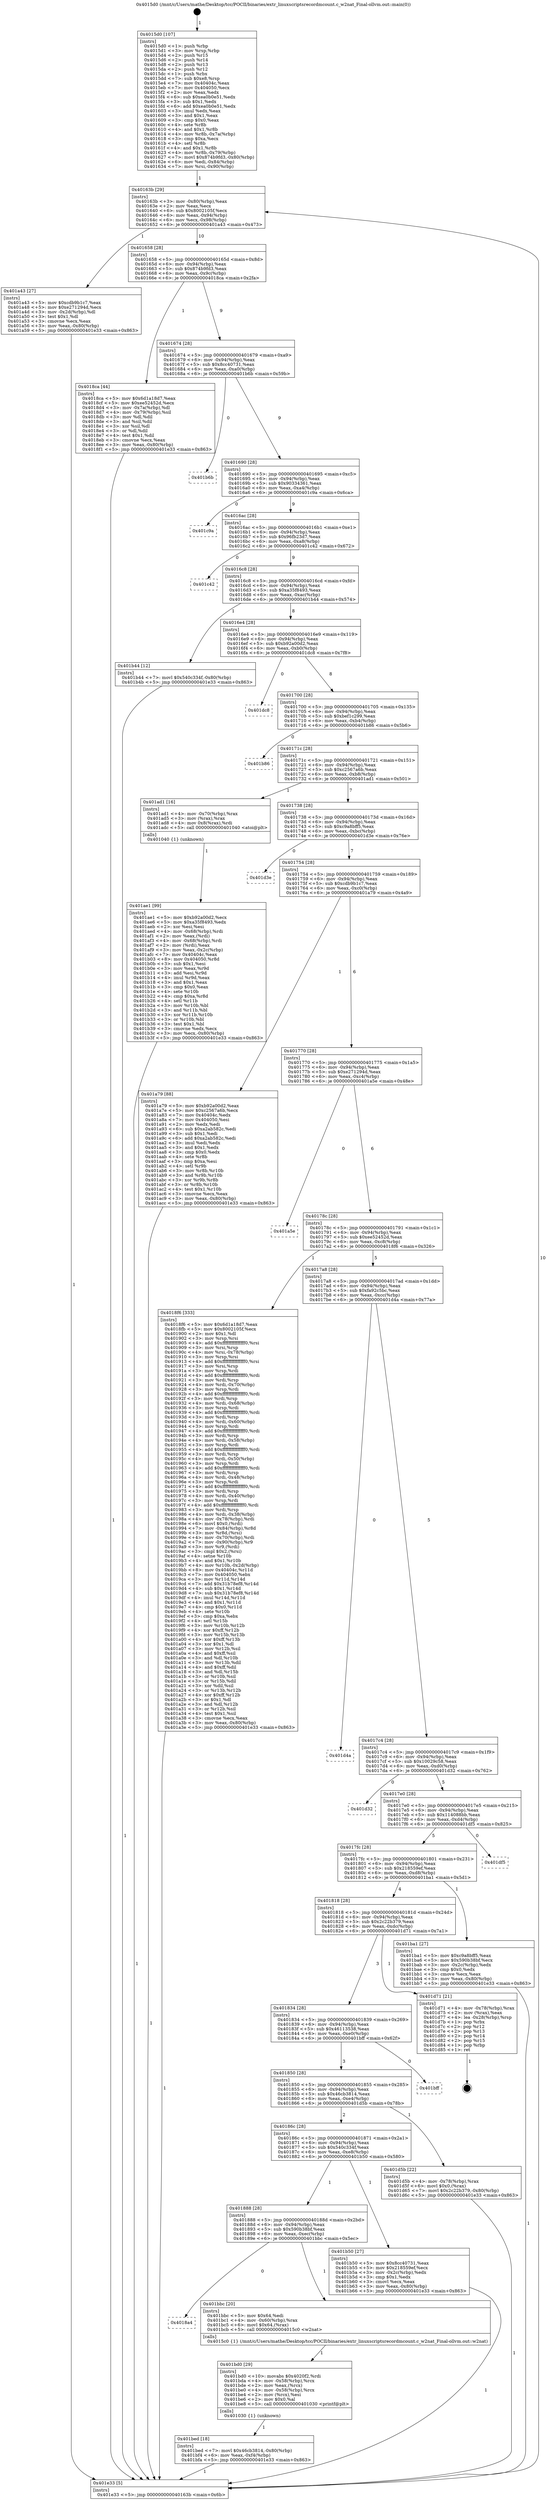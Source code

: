 digraph "0x4015d0" {
  label = "0x4015d0 (/mnt/c/Users/mathe/Desktop/tcc/POCII/binaries/extr_linuxscriptsrecordmcount.c_w2nat_Final-ollvm.out::main(0))"
  labelloc = "t"
  node[shape=record]

  Entry [label="",width=0.3,height=0.3,shape=circle,fillcolor=black,style=filled]
  "0x40163b" [label="{
     0x40163b [29]\l
     | [instrs]\l
     &nbsp;&nbsp;0x40163b \<+3\>: mov -0x80(%rbp),%eax\l
     &nbsp;&nbsp;0x40163e \<+2\>: mov %eax,%ecx\l
     &nbsp;&nbsp;0x401640 \<+6\>: sub $0x8002105f,%ecx\l
     &nbsp;&nbsp;0x401646 \<+6\>: mov %eax,-0x94(%rbp)\l
     &nbsp;&nbsp;0x40164c \<+6\>: mov %ecx,-0x98(%rbp)\l
     &nbsp;&nbsp;0x401652 \<+6\>: je 0000000000401a43 \<main+0x473\>\l
  }"]
  "0x401a43" [label="{
     0x401a43 [27]\l
     | [instrs]\l
     &nbsp;&nbsp;0x401a43 \<+5\>: mov $0xcdb9b1c7,%eax\l
     &nbsp;&nbsp;0x401a48 \<+5\>: mov $0xe271294d,%ecx\l
     &nbsp;&nbsp;0x401a4d \<+3\>: mov -0x2d(%rbp),%dl\l
     &nbsp;&nbsp;0x401a50 \<+3\>: test $0x1,%dl\l
     &nbsp;&nbsp;0x401a53 \<+3\>: cmovne %ecx,%eax\l
     &nbsp;&nbsp;0x401a56 \<+3\>: mov %eax,-0x80(%rbp)\l
     &nbsp;&nbsp;0x401a59 \<+5\>: jmp 0000000000401e33 \<main+0x863\>\l
  }"]
  "0x401658" [label="{
     0x401658 [28]\l
     | [instrs]\l
     &nbsp;&nbsp;0x401658 \<+5\>: jmp 000000000040165d \<main+0x8d\>\l
     &nbsp;&nbsp;0x40165d \<+6\>: mov -0x94(%rbp),%eax\l
     &nbsp;&nbsp;0x401663 \<+5\>: sub $0x874b9fd3,%eax\l
     &nbsp;&nbsp;0x401668 \<+6\>: mov %eax,-0x9c(%rbp)\l
     &nbsp;&nbsp;0x40166e \<+6\>: je 00000000004018ca \<main+0x2fa\>\l
  }"]
  Exit [label="",width=0.3,height=0.3,shape=circle,fillcolor=black,style=filled,peripheries=2]
  "0x4018ca" [label="{
     0x4018ca [44]\l
     | [instrs]\l
     &nbsp;&nbsp;0x4018ca \<+5\>: mov $0x6d1a18d7,%eax\l
     &nbsp;&nbsp;0x4018cf \<+5\>: mov $0xee52452d,%ecx\l
     &nbsp;&nbsp;0x4018d4 \<+3\>: mov -0x7a(%rbp),%dl\l
     &nbsp;&nbsp;0x4018d7 \<+4\>: mov -0x79(%rbp),%sil\l
     &nbsp;&nbsp;0x4018db \<+3\>: mov %dl,%dil\l
     &nbsp;&nbsp;0x4018de \<+3\>: and %sil,%dil\l
     &nbsp;&nbsp;0x4018e1 \<+3\>: xor %sil,%dl\l
     &nbsp;&nbsp;0x4018e4 \<+3\>: or %dl,%dil\l
     &nbsp;&nbsp;0x4018e7 \<+4\>: test $0x1,%dil\l
     &nbsp;&nbsp;0x4018eb \<+3\>: cmovne %ecx,%eax\l
     &nbsp;&nbsp;0x4018ee \<+3\>: mov %eax,-0x80(%rbp)\l
     &nbsp;&nbsp;0x4018f1 \<+5\>: jmp 0000000000401e33 \<main+0x863\>\l
  }"]
  "0x401674" [label="{
     0x401674 [28]\l
     | [instrs]\l
     &nbsp;&nbsp;0x401674 \<+5\>: jmp 0000000000401679 \<main+0xa9\>\l
     &nbsp;&nbsp;0x401679 \<+6\>: mov -0x94(%rbp),%eax\l
     &nbsp;&nbsp;0x40167f \<+5\>: sub $0x8cc40731,%eax\l
     &nbsp;&nbsp;0x401684 \<+6\>: mov %eax,-0xa0(%rbp)\l
     &nbsp;&nbsp;0x40168a \<+6\>: je 0000000000401b6b \<main+0x59b\>\l
  }"]
  "0x401e33" [label="{
     0x401e33 [5]\l
     | [instrs]\l
     &nbsp;&nbsp;0x401e33 \<+5\>: jmp 000000000040163b \<main+0x6b\>\l
  }"]
  "0x4015d0" [label="{
     0x4015d0 [107]\l
     | [instrs]\l
     &nbsp;&nbsp;0x4015d0 \<+1\>: push %rbp\l
     &nbsp;&nbsp;0x4015d1 \<+3\>: mov %rsp,%rbp\l
     &nbsp;&nbsp;0x4015d4 \<+2\>: push %r15\l
     &nbsp;&nbsp;0x4015d6 \<+2\>: push %r14\l
     &nbsp;&nbsp;0x4015d8 \<+2\>: push %r13\l
     &nbsp;&nbsp;0x4015da \<+2\>: push %r12\l
     &nbsp;&nbsp;0x4015dc \<+1\>: push %rbx\l
     &nbsp;&nbsp;0x4015dd \<+7\>: sub $0xe8,%rsp\l
     &nbsp;&nbsp;0x4015e4 \<+7\>: mov 0x40404c,%eax\l
     &nbsp;&nbsp;0x4015eb \<+7\>: mov 0x404050,%ecx\l
     &nbsp;&nbsp;0x4015f2 \<+2\>: mov %eax,%edx\l
     &nbsp;&nbsp;0x4015f4 \<+6\>: sub $0xea0b0e51,%edx\l
     &nbsp;&nbsp;0x4015fa \<+3\>: sub $0x1,%edx\l
     &nbsp;&nbsp;0x4015fd \<+6\>: add $0xea0b0e51,%edx\l
     &nbsp;&nbsp;0x401603 \<+3\>: imul %edx,%eax\l
     &nbsp;&nbsp;0x401606 \<+3\>: and $0x1,%eax\l
     &nbsp;&nbsp;0x401609 \<+3\>: cmp $0x0,%eax\l
     &nbsp;&nbsp;0x40160c \<+4\>: sete %r8b\l
     &nbsp;&nbsp;0x401610 \<+4\>: and $0x1,%r8b\l
     &nbsp;&nbsp;0x401614 \<+4\>: mov %r8b,-0x7a(%rbp)\l
     &nbsp;&nbsp;0x401618 \<+3\>: cmp $0xa,%ecx\l
     &nbsp;&nbsp;0x40161b \<+4\>: setl %r8b\l
     &nbsp;&nbsp;0x40161f \<+4\>: and $0x1,%r8b\l
     &nbsp;&nbsp;0x401623 \<+4\>: mov %r8b,-0x79(%rbp)\l
     &nbsp;&nbsp;0x401627 \<+7\>: movl $0x874b9fd3,-0x80(%rbp)\l
     &nbsp;&nbsp;0x40162e \<+6\>: mov %edi,-0x84(%rbp)\l
     &nbsp;&nbsp;0x401634 \<+7\>: mov %rsi,-0x90(%rbp)\l
  }"]
  "0x401bed" [label="{
     0x401bed [18]\l
     | [instrs]\l
     &nbsp;&nbsp;0x401bed \<+7\>: movl $0x46cb3814,-0x80(%rbp)\l
     &nbsp;&nbsp;0x401bf4 \<+6\>: mov %eax,-0xf4(%rbp)\l
     &nbsp;&nbsp;0x401bfa \<+5\>: jmp 0000000000401e33 \<main+0x863\>\l
  }"]
  "0x401b6b" [label="{
     0x401b6b\l
  }", style=dashed]
  "0x401690" [label="{
     0x401690 [28]\l
     | [instrs]\l
     &nbsp;&nbsp;0x401690 \<+5\>: jmp 0000000000401695 \<main+0xc5\>\l
     &nbsp;&nbsp;0x401695 \<+6\>: mov -0x94(%rbp),%eax\l
     &nbsp;&nbsp;0x40169b \<+5\>: sub $0x90334361,%eax\l
     &nbsp;&nbsp;0x4016a0 \<+6\>: mov %eax,-0xa4(%rbp)\l
     &nbsp;&nbsp;0x4016a6 \<+6\>: je 0000000000401c9a \<main+0x6ca\>\l
  }"]
  "0x401bd0" [label="{
     0x401bd0 [29]\l
     | [instrs]\l
     &nbsp;&nbsp;0x401bd0 \<+10\>: movabs $0x4020f2,%rdi\l
     &nbsp;&nbsp;0x401bda \<+4\>: mov -0x58(%rbp),%rcx\l
     &nbsp;&nbsp;0x401bde \<+2\>: mov %eax,(%rcx)\l
     &nbsp;&nbsp;0x401be0 \<+4\>: mov -0x58(%rbp),%rcx\l
     &nbsp;&nbsp;0x401be4 \<+2\>: mov (%rcx),%esi\l
     &nbsp;&nbsp;0x401be6 \<+2\>: mov $0x0,%al\l
     &nbsp;&nbsp;0x401be8 \<+5\>: call 0000000000401030 \<printf@plt\>\l
     | [calls]\l
     &nbsp;&nbsp;0x401030 \{1\} (unknown)\l
  }"]
  "0x401c9a" [label="{
     0x401c9a\l
  }", style=dashed]
  "0x4016ac" [label="{
     0x4016ac [28]\l
     | [instrs]\l
     &nbsp;&nbsp;0x4016ac \<+5\>: jmp 00000000004016b1 \<main+0xe1\>\l
     &nbsp;&nbsp;0x4016b1 \<+6\>: mov -0x94(%rbp),%eax\l
     &nbsp;&nbsp;0x4016b7 \<+5\>: sub $0x96fb23d7,%eax\l
     &nbsp;&nbsp;0x4016bc \<+6\>: mov %eax,-0xa8(%rbp)\l
     &nbsp;&nbsp;0x4016c2 \<+6\>: je 0000000000401c42 \<main+0x672\>\l
  }"]
  "0x4018a4" [label="{
     0x4018a4\l
  }", style=dashed]
  "0x401c42" [label="{
     0x401c42\l
  }", style=dashed]
  "0x4016c8" [label="{
     0x4016c8 [28]\l
     | [instrs]\l
     &nbsp;&nbsp;0x4016c8 \<+5\>: jmp 00000000004016cd \<main+0xfd\>\l
     &nbsp;&nbsp;0x4016cd \<+6\>: mov -0x94(%rbp),%eax\l
     &nbsp;&nbsp;0x4016d3 \<+5\>: sub $0xa35f8493,%eax\l
     &nbsp;&nbsp;0x4016d8 \<+6\>: mov %eax,-0xac(%rbp)\l
     &nbsp;&nbsp;0x4016de \<+6\>: je 0000000000401b44 \<main+0x574\>\l
  }"]
  "0x401bbc" [label="{
     0x401bbc [20]\l
     | [instrs]\l
     &nbsp;&nbsp;0x401bbc \<+5\>: mov $0x64,%edi\l
     &nbsp;&nbsp;0x401bc1 \<+4\>: mov -0x60(%rbp),%rax\l
     &nbsp;&nbsp;0x401bc5 \<+6\>: movl $0x64,(%rax)\l
     &nbsp;&nbsp;0x401bcb \<+5\>: call 00000000004015c0 \<w2nat\>\l
     | [calls]\l
     &nbsp;&nbsp;0x4015c0 \{1\} (/mnt/c/Users/mathe/Desktop/tcc/POCII/binaries/extr_linuxscriptsrecordmcount.c_w2nat_Final-ollvm.out::w2nat)\l
  }"]
  "0x401b44" [label="{
     0x401b44 [12]\l
     | [instrs]\l
     &nbsp;&nbsp;0x401b44 \<+7\>: movl $0x540c334f,-0x80(%rbp)\l
     &nbsp;&nbsp;0x401b4b \<+5\>: jmp 0000000000401e33 \<main+0x863\>\l
  }"]
  "0x4016e4" [label="{
     0x4016e4 [28]\l
     | [instrs]\l
     &nbsp;&nbsp;0x4016e4 \<+5\>: jmp 00000000004016e9 \<main+0x119\>\l
     &nbsp;&nbsp;0x4016e9 \<+6\>: mov -0x94(%rbp),%eax\l
     &nbsp;&nbsp;0x4016ef \<+5\>: sub $0xb92a00d2,%eax\l
     &nbsp;&nbsp;0x4016f4 \<+6\>: mov %eax,-0xb0(%rbp)\l
     &nbsp;&nbsp;0x4016fa \<+6\>: je 0000000000401dc8 \<main+0x7f8\>\l
  }"]
  "0x401888" [label="{
     0x401888 [28]\l
     | [instrs]\l
     &nbsp;&nbsp;0x401888 \<+5\>: jmp 000000000040188d \<main+0x2bd\>\l
     &nbsp;&nbsp;0x40188d \<+6\>: mov -0x94(%rbp),%eax\l
     &nbsp;&nbsp;0x401893 \<+5\>: sub $0x590b38bf,%eax\l
     &nbsp;&nbsp;0x401898 \<+6\>: mov %eax,-0xec(%rbp)\l
     &nbsp;&nbsp;0x40189e \<+6\>: je 0000000000401bbc \<main+0x5ec\>\l
  }"]
  "0x401dc8" [label="{
     0x401dc8\l
  }", style=dashed]
  "0x401700" [label="{
     0x401700 [28]\l
     | [instrs]\l
     &nbsp;&nbsp;0x401700 \<+5\>: jmp 0000000000401705 \<main+0x135\>\l
     &nbsp;&nbsp;0x401705 \<+6\>: mov -0x94(%rbp),%eax\l
     &nbsp;&nbsp;0x40170b \<+5\>: sub $0xbef1c299,%eax\l
     &nbsp;&nbsp;0x401710 \<+6\>: mov %eax,-0xb4(%rbp)\l
     &nbsp;&nbsp;0x401716 \<+6\>: je 0000000000401b86 \<main+0x5b6\>\l
  }"]
  "0x401b50" [label="{
     0x401b50 [27]\l
     | [instrs]\l
     &nbsp;&nbsp;0x401b50 \<+5\>: mov $0x8cc40731,%eax\l
     &nbsp;&nbsp;0x401b55 \<+5\>: mov $0x218559ef,%ecx\l
     &nbsp;&nbsp;0x401b5a \<+3\>: mov -0x2c(%rbp),%edx\l
     &nbsp;&nbsp;0x401b5d \<+3\>: cmp $0x1,%edx\l
     &nbsp;&nbsp;0x401b60 \<+3\>: cmovl %ecx,%eax\l
     &nbsp;&nbsp;0x401b63 \<+3\>: mov %eax,-0x80(%rbp)\l
     &nbsp;&nbsp;0x401b66 \<+5\>: jmp 0000000000401e33 \<main+0x863\>\l
  }"]
  "0x401b86" [label="{
     0x401b86\l
  }", style=dashed]
  "0x40171c" [label="{
     0x40171c [28]\l
     | [instrs]\l
     &nbsp;&nbsp;0x40171c \<+5\>: jmp 0000000000401721 \<main+0x151\>\l
     &nbsp;&nbsp;0x401721 \<+6\>: mov -0x94(%rbp),%eax\l
     &nbsp;&nbsp;0x401727 \<+5\>: sub $0xc2567a6b,%eax\l
     &nbsp;&nbsp;0x40172c \<+6\>: mov %eax,-0xb8(%rbp)\l
     &nbsp;&nbsp;0x401732 \<+6\>: je 0000000000401ad1 \<main+0x501\>\l
  }"]
  "0x40186c" [label="{
     0x40186c [28]\l
     | [instrs]\l
     &nbsp;&nbsp;0x40186c \<+5\>: jmp 0000000000401871 \<main+0x2a1\>\l
     &nbsp;&nbsp;0x401871 \<+6\>: mov -0x94(%rbp),%eax\l
     &nbsp;&nbsp;0x401877 \<+5\>: sub $0x540c334f,%eax\l
     &nbsp;&nbsp;0x40187c \<+6\>: mov %eax,-0xe8(%rbp)\l
     &nbsp;&nbsp;0x401882 \<+6\>: je 0000000000401b50 \<main+0x580\>\l
  }"]
  "0x401ad1" [label="{
     0x401ad1 [16]\l
     | [instrs]\l
     &nbsp;&nbsp;0x401ad1 \<+4\>: mov -0x70(%rbp),%rax\l
     &nbsp;&nbsp;0x401ad5 \<+3\>: mov (%rax),%rax\l
     &nbsp;&nbsp;0x401ad8 \<+4\>: mov 0x8(%rax),%rdi\l
     &nbsp;&nbsp;0x401adc \<+5\>: call 0000000000401040 \<atoi@plt\>\l
     | [calls]\l
     &nbsp;&nbsp;0x401040 \{1\} (unknown)\l
  }"]
  "0x401738" [label="{
     0x401738 [28]\l
     | [instrs]\l
     &nbsp;&nbsp;0x401738 \<+5\>: jmp 000000000040173d \<main+0x16d\>\l
     &nbsp;&nbsp;0x40173d \<+6\>: mov -0x94(%rbp),%eax\l
     &nbsp;&nbsp;0x401743 \<+5\>: sub $0xc9a8bff5,%eax\l
     &nbsp;&nbsp;0x401748 \<+6\>: mov %eax,-0xbc(%rbp)\l
     &nbsp;&nbsp;0x40174e \<+6\>: je 0000000000401d3e \<main+0x76e\>\l
  }"]
  "0x401d5b" [label="{
     0x401d5b [22]\l
     | [instrs]\l
     &nbsp;&nbsp;0x401d5b \<+4\>: mov -0x78(%rbp),%rax\l
     &nbsp;&nbsp;0x401d5f \<+6\>: movl $0x0,(%rax)\l
     &nbsp;&nbsp;0x401d65 \<+7\>: movl $0x2c22b379,-0x80(%rbp)\l
     &nbsp;&nbsp;0x401d6c \<+5\>: jmp 0000000000401e33 \<main+0x863\>\l
  }"]
  "0x401d3e" [label="{
     0x401d3e\l
  }", style=dashed]
  "0x401754" [label="{
     0x401754 [28]\l
     | [instrs]\l
     &nbsp;&nbsp;0x401754 \<+5\>: jmp 0000000000401759 \<main+0x189\>\l
     &nbsp;&nbsp;0x401759 \<+6\>: mov -0x94(%rbp),%eax\l
     &nbsp;&nbsp;0x40175f \<+5\>: sub $0xcdb9b1c7,%eax\l
     &nbsp;&nbsp;0x401764 \<+6\>: mov %eax,-0xc0(%rbp)\l
     &nbsp;&nbsp;0x40176a \<+6\>: je 0000000000401a79 \<main+0x4a9\>\l
  }"]
  "0x401850" [label="{
     0x401850 [28]\l
     | [instrs]\l
     &nbsp;&nbsp;0x401850 \<+5\>: jmp 0000000000401855 \<main+0x285\>\l
     &nbsp;&nbsp;0x401855 \<+6\>: mov -0x94(%rbp),%eax\l
     &nbsp;&nbsp;0x40185b \<+5\>: sub $0x46cb3814,%eax\l
     &nbsp;&nbsp;0x401860 \<+6\>: mov %eax,-0xe4(%rbp)\l
     &nbsp;&nbsp;0x401866 \<+6\>: je 0000000000401d5b \<main+0x78b\>\l
  }"]
  "0x401a79" [label="{
     0x401a79 [88]\l
     | [instrs]\l
     &nbsp;&nbsp;0x401a79 \<+5\>: mov $0xb92a00d2,%eax\l
     &nbsp;&nbsp;0x401a7e \<+5\>: mov $0xc2567a6b,%ecx\l
     &nbsp;&nbsp;0x401a83 \<+7\>: mov 0x40404c,%edx\l
     &nbsp;&nbsp;0x401a8a \<+7\>: mov 0x404050,%esi\l
     &nbsp;&nbsp;0x401a91 \<+2\>: mov %edx,%edi\l
     &nbsp;&nbsp;0x401a93 \<+6\>: sub $0xa2ab582c,%edi\l
     &nbsp;&nbsp;0x401a99 \<+3\>: sub $0x1,%edi\l
     &nbsp;&nbsp;0x401a9c \<+6\>: add $0xa2ab582c,%edi\l
     &nbsp;&nbsp;0x401aa2 \<+3\>: imul %edi,%edx\l
     &nbsp;&nbsp;0x401aa5 \<+3\>: and $0x1,%edx\l
     &nbsp;&nbsp;0x401aa8 \<+3\>: cmp $0x0,%edx\l
     &nbsp;&nbsp;0x401aab \<+4\>: sete %r8b\l
     &nbsp;&nbsp;0x401aaf \<+3\>: cmp $0xa,%esi\l
     &nbsp;&nbsp;0x401ab2 \<+4\>: setl %r9b\l
     &nbsp;&nbsp;0x401ab6 \<+3\>: mov %r8b,%r10b\l
     &nbsp;&nbsp;0x401ab9 \<+3\>: and %r9b,%r10b\l
     &nbsp;&nbsp;0x401abc \<+3\>: xor %r9b,%r8b\l
     &nbsp;&nbsp;0x401abf \<+3\>: or %r8b,%r10b\l
     &nbsp;&nbsp;0x401ac2 \<+4\>: test $0x1,%r10b\l
     &nbsp;&nbsp;0x401ac6 \<+3\>: cmovne %ecx,%eax\l
     &nbsp;&nbsp;0x401ac9 \<+3\>: mov %eax,-0x80(%rbp)\l
     &nbsp;&nbsp;0x401acc \<+5\>: jmp 0000000000401e33 \<main+0x863\>\l
  }"]
  "0x401770" [label="{
     0x401770 [28]\l
     | [instrs]\l
     &nbsp;&nbsp;0x401770 \<+5\>: jmp 0000000000401775 \<main+0x1a5\>\l
     &nbsp;&nbsp;0x401775 \<+6\>: mov -0x94(%rbp),%eax\l
     &nbsp;&nbsp;0x40177b \<+5\>: sub $0xe271294d,%eax\l
     &nbsp;&nbsp;0x401780 \<+6\>: mov %eax,-0xc4(%rbp)\l
     &nbsp;&nbsp;0x401786 \<+6\>: je 0000000000401a5e \<main+0x48e\>\l
  }"]
  "0x401bff" [label="{
     0x401bff\l
  }", style=dashed]
  "0x401a5e" [label="{
     0x401a5e\l
  }", style=dashed]
  "0x40178c" [label="{
     0x40178c [28]\l
     | [instrs]\l
     &nbsp;&nbsp;0x40178c \<+5\>: jmp 0000000000401791 \<main+0x1c1\>\l
     &nbsp;&nbsp;0x401791 \<+6\>: mov -0x94(%rbp),%eax\l
     &nbsp;&nbsp;0x401797 \<+5\>: sub $0xee52452d,%eax\l
     &nbsp;&nbsp;0x40179c \<+6\>: mov %eax,-0xc8(%rbp)\l
     &nbsp;&nbsp;0x4017a2 \<+6\>: je 00000000004018f6 \<main+0x326\>\l
  }"]
  "0x401834" [label="{
     0x401834 [28]\l
     | [instrs]\l
     &nbsp;&nbsp;0x401834 \<+5\>: jmp 0000000000401839 \<main+0x269\>\l
     &nbsp;&nbsp;0x401839 \<+6\>: mov -0x94(%rbp),%eax\l
     &nbsp;&nbsp;0x40183f \<+5\>: sub $0x46113538,%eax\l
     &nbsp;&nbsp;0x401844 \<+6\>: mov %eax,-0xe0(%rbp)\l
     &nbsp;&nbsp;0x40184a \<+6\>: je 0000000000401bff \<main+0x62f\>\l
  }"]
  "0x4018f6" [label="{
     0x4018f6 [333]\l
     | [instrs]\l
     &nbsp;&nbsp;0x4018f6 \<+5\>: mov $0x6d1a18d7,%eax\l
     &nbsp;&nbsp;0x4018fb \<+5\>: mov $0x8002105f,%ecx\l
     &nbsp;&nbsp;0x401900 \<+2\>: mov $0x1,%dl\l
     &nbsp;&nbsp;0x401902 \<+3\>: mov %rsp,%rsi\l
     &nbsp;&nbsp;0x401905 \<+4\>: add $0xfffffffffffffff0,%rsi\l
     &nbsp;&nbsp;0x401909 \<+3\>: mov %rsi,%rsp\l
     &nbsp;&nbsp;0x40190c \<+4\>: mov %rsi,-0x78(%rbp)\l
     &nbsp;&nbsp;0x401910 \<+3\>: mov %rsp,%rsi\l
     &nbsp;&nbsp;0x401913 \<+4\>: add $0xfffffffffffffff0,%rsi\l
     &nbsp;&nbsp;0x401917 \<+3\>: mov %rsi,%rsp\l
     &nbsp;&nbsp;0x40191a \<+3\>: mov %rsp,%rdi\l
     &nbsp;&nbsp;0x40191d \<+4\>: add $0xfffffffffffffff0,%rdi\l
     &nbsp;&nbsp;0x401921 \<+3\>: mov %rdi,%rsp\l
     &nbsp;&nbsp;0x401924 \<+4\>: mov %rdi,-0x70(%rbp)\l
     &nbsp;&nbsp;0x401928 \<+3\>: mov %rsp,%rdi\l
     &nbsp;&nbsp;0x40192b \<+4\>: add $0xfffffffffffffff0,%rdi\l
     &nbsp;&nbsp;0x40192f \<+3\>: mov %rdi,%rsp\l
     &nbsp;&nbsp;0x401932 \<+4\>: mov %rdi,-0x68(%rbp)\l
     &nbsp;&nbsp;0x401936 \<+3\>: mov %rsp,%rdi\l
     &nbsp;&nbsp;0x401939 \<+4\>: add $0xfffffffffffffff0,%rdi\l
     &nbsp;&nbsp;0x40193d \<+3\>: mov %rdi,%rsp\l
     &nbsp;&nbsp;0x401940 \<+4\>: mov %rdi,-0x60(%rbp)\l
     &nbsp;&nbsp;0x401944 \<+3\>: mov %rsp,%rdi\l
     &nbsp;&nbsp;0x401947 \<+4\>: add $0xfffffffffffffff0,%rdi\l
     &nbsp;&nbsp;0x40194b \<+3\>: mov %rdi,%rsp\l
     &nbsp;&nbsp;0x40194e \<+4\>: mov %rdi,-0x58(%rbp)\l
     &nbsp;&nbsp;0x401952 \<+3\>: mov %rsp,%rdi\l
     &nbsp;&nbsp;0x401955 \<+4\>: add $0xfffffffffffffff0,%rdi\l
     &nbsp;&nbsp;0x401959 \<+3\>: mov %rdi,%rsp\l
     &nbsp;&nbsp;0x40195c \<+4\>: mov %rdi,-0x50(%rbp)\l
     &nbsp;&nbsp;0x401960 \<+3\>: mov %rsp,%rdi\l
     &nbsp;&nbsp;0x401963 \<+4\>: add $0xfffffffffffffff0,%rdi\l
     &nbsp;&nbsp;0x401967 \<+3\>: mov %rdi,%rsp\l
     &nbsp;&nbsp;0x40196a \<+4\>: mov %rdi,-0x48(%rbp)\l
     &nbsp;&nbsp;0x40196e \<+3\>: mov %rsp,%rdi\l
     &nbsp;&nbsp;0x401971 \<+4\>: add $0xfffffffffffffff0,%rdi\l
     &nbsp;&nbsp;0x401975 \<+3\>: mov %rdi,%rsp\l
     &nbsp;&nbsp;0x401978 \<+4\>: mov %rdi,-0x40(%rbp)\l
     &nbsp;&nbsp;0x40197c \<+3\>: mov %rsp,%rdi\l
     &nbsp;&nbsp;0x40197f \<+4\>: add $0xfffffffffffffff0,%rdi\l
     &nbsp;&nbsp;0x401983 \<+3\>: mov %rdi,%rsp\l
     &nbsp;&nbsp;0x401986 \<+4\>: mov %rdi,-0x38(%rbp)\l
     &nbsp;&nbsp;0x40198a \<+4\>: mov -0x78(%rbp),%rdi\l
     &nbsp;&nbsp;0x40198e \<+6\>: movl $0x0,(%rdi)\l
     &nbsp;&nbsp;0x401994 \<+7\>: mov -0x84(%rbp),%r8d\l
     &nbsp;&nbsp;0x40199b \<+3\>: mov %r8d,(%rsi)\l
     &nbsp;&nbsp;0x40199e \<+4\>: mov -0x70(%rbp),%rdi\l
     &nbsp;&nbsp;0x4019a2 \<+7\>: mov -0x90(%rbp),%r9\l
     &nbsp;&nbsp;0x4019a9 \<+3\>: mov %r9,(%rdi)\l
     &nbsp;&nbsp;0x4019ac \<+3\>: cmpl $0x2,(%rsi)\l
     &nbsp;&nbsp;0x4019af \<+4\>: setne %r10b\l
     &nbsp;&nbsp;0x4019b3 \<+4\>: and $0x1,%r10b\l
     &nbsp;&nbsp;0x4019b7 \<+4\>: mov %r10b,-0x2d(%rbp)\l
     &nbsp;&nbsp;0x4019bb \<+8\>: mov 0x40404c,%r11d\l
     &nbsp;&nbsp;0x4019c3 \<+7\>: mov 0x404050,%ebx\l
     &nbsp;&nbsp;0x4019ca \<+3\>: mov %r11d,%r14d\l
     &nbsp;&nbsp;0x4019cd \<+7\>: add $0x31b78ef8,%r14d\l
     &nbsp;&nbsp;0x4019d4 \<+4\>: sub $0x1,%r14d\l
     &nbsp;&nbsp;0x4019d8 \<+7\>: sub $0x31b78ef8,%r14d\l
     &nbsp;&nbsp;0x4019df \<+4\>: imul %r14d,%r11d\l
     &nbsp;&nbsp;0x4019e3 \<+4\>: and $0x1,%r11d\l
     &nbsp;&nbsp;0x4019e7 \<+4\>: cmp $0x0,%r11d\l
     &nbsp;&nbsp;0x4019eb \<+4\>: sete %r10b\l
     &nbsp;&nbsp;0x4019ef \<+3\>: cmp $0xa,%ebx\l
     &nbsp;&nbsp;0x4019f2 \<+4\>: setl %r15b\l
     &nbsp;&nbsp;0x4019f6 \<+3\>: mov %r10b,%r12b\l
     &nbsp;&nbsp;0x4019f9 \<+4\>: xor $0xff,%r12b\l
     &nbsp;&nbsp;0x4019fd \<+3\>: mov %r15b,%r13b\l
     &nbsp;&nbsp;0x401a00 \<+4\>: xor $0xff,%r13b\l
     &nbsp;&nbsp;0x401a04 \<+3\>: xor $0x1,%dl\l
     &nbsp;&nbsp;0x401a07 \<+3\>: mov %r12b,%sil\l
     &nbsp;&nbsp;0x401a0a \<+4\>: and $0xff,%sil\l
     &nbsp;&nbsp;0x401a0e \<+3\>: and %dl,%r10b\l
     &nbsp;&nbsp;0x401a11 \<+3\>: mov %r13b,%dil\l
     &nbsp;&nbsp;0x401a14 \<+4\>: and $0xff,%dil\l
     &nbsp;&nbsp;0x401a18 \<+3\>: and %dl,%r15b\l
     &nbsp;&nbsp;0x401a1b \<+3\>: or %r10b,%sil\l
     &nbsp;&nbsp;0x401a1e \<+3\>: or %r15b,%dil\l
     &nbsp;&nbsp;0x401a21 \<+3\>: xor %dil,%sil\l
     &nbsp;&nbsp;0x401a24 \<+3\>: or %r13b,%r12b\l
     &nbsp;&nbsp;0x401a27 \<+4\>: xor $0xff,%r12b\l
     &nbsp;&nbsp;0x401a2b \<+3\>: or $0x1,%dl\l
     &nbsp;&nbsp;0x401a2e \<+3\>: and %dl,%r12b\l
     &nbsp;&nbsp;0x401a31 \<+3\>: or %r12b,%sil\l
     &nbsp;&nbsp;0x401a34 \<+4\>: test $0x1,%sil\l
     &nbsp;&nbsp;0x401a38 \<+3\>: cmovne %ecx,%eax\l
     &nbsp;&nbsp;0x401a3b \<+3\>: mov %eax,-0x80(%rbp)\l
     &nbsp;&nbsp;0x401a3e \<+5\>: jmp 0000000000401e33 \<main+0x863\>\l
  }"]
  "0x4017a8" [label="{
     0x4017a8 [28]\l
     | [instrs]\l
     &nbsp;&nbsp;0x4017a8 \<+5\>: jmp 00000000004017ad \<main+0x1dd\>\l
     &nbsp;&nbsp;0x4017ad \<+6\>: mov -0x94(%rbp),%eax\l
     &nbsp;&nbsp;0x4017b3 \<+5\>: sub $0xfa92c5bc,%eax\l
     &nbsp;&nbsp;0x4017b8 \<+6\>: mov %eax,-0xcc(%rbp)\l
     &nbsp;&nbsp;0x4017be \<+6\>: je 0000000000401d4a \<main+0x77a\>\l
  }"]
  "0x401d71" [label="{
     0x401d71 [21]\l
     | [instrs]\l
     &nbsp;&nbsp;0x401d71 \<+4\>: mov -0x78(%rbp),%rax\l
     &nbsp;&nbsp;0x401d75 \<+2\>: mov (%rax),%eax\l
     &nbsp;&nbsp;0x401d77 \<+4\>: lea -0x28(%rbp),%rsp\l
     &nbsp;&nbsp;0x401d7b \<+1\>: pop %rbx\l
     &nbsp;&nbsp;0x401d7c \<+2\>: pop %r12\l
     &nbsp;&nbsp;0x401d7e \<+2\>: pop %r13\l
     &nbsp;&nbsp;0x401d80 \<+2\>: pop %r14\l
     &nbsp;&nbsp;0x401d82 \<+2\>: pop %r15\l
     &nbsp;&nbsp;0x401d84 \<+1\>: pop %rbp\l
     &nbsp;&nbsp;0x401d85 \<+1\>: ret\l
  }"]
  "0x401ae1" [label="{
     0x401ae1 [99]\l
     | [instrs]\l
     &nbsp;&nbsp;0x401ae1 \<+5\>: mov $0xb92a00d2,%ecx\l
     &nbsp;&nbsp;0x401ae6 \<+5\>: mov $0xa35f8493,%edx\l
     &nbsp;&nbsp;0x401aeb \<+2\>: xor %esi,%esi\l
     &nbsp;&nbsp;0x401aed \<+4\>: mov -0x68(%rbp),%rdi\l
     &nbsp;&nbsp;0x401af1 \<+2\>: mov %eax,(%rdi)\l
     &nbsp;&nbsp;0x401af3 \<+4\>: mov -0x68(%rbp),%rdi\l
     &nbsp;&nbsp;0x401af7 \<+2\>: mov (%rdi),%eax\l
     &nbsp;&nbsp;0x401af9 \<+3\>: mov %eax,-0x2c(%rbp)\l
     &nbsp;&nbsp;0x401afc \<+7\>: mov 0x40404c,%eax\l
     &nbsp;&nbsp;0x401b03 \<+8\>: mov 0x404050,%r8d\l
     &nbsp;&nbsp;0x401b0b \<+3\>: sub $0x1,%esi\l
     &nbsp;&nbsp;0x401b0e \<+3\>: mov %eax,%r9d\l
     &nbsp;&nbsp;0x401b11 \<+3\>: add %esi,%r9d\l
     &nbsp;&nbsp;0x401b14 \<+4\>: imul %r9d,%eax\l
     &nbsp;&nbsp;0x401b18 \<+3\>: and $0x1,%eax\l
     &nbsp;&nbsp;0x401b1b \<+3\>: cmp $0x0,%eax\l
     &nbsp;&nbsp;0x401b1e \<+4\>: sete %r10b\l
     &nbsp;&nbsp;0x401b22 \<+4\>: cmp $0xa,%r8d\l
     &nbsp;&nbsp;0x401b26 \<+4\>: setl %r11b\l
     &nbsp;&nbsp;0x401b2a \<+3\>: mov %r10b,%bl\l
     &nbsp;&nbsp;0x401b2d \<+3\>: and %r11b,%bl\l
     &nbsp;&nbsp;0x401b30 \<+3\>: xor %r11b,%r10b\l
     &nbsp;&nbsp;0x401b33 \<+3\>: or %r10b,%bl\l
     &nbsp;&nbsp;0x401b36 \<+3\>: test $0x1,%bl\l
     &nbsp;&nbsp;0x401b39 \<+3\>: cmovne %edx,%ecx\l
     &nbsp;&nbsp;0x401b3c \<+3\>: mov %ecx,-0x80(%rbp)\l
     &nbsp;&nbsp;0x401b3f \<+5\>: jmp 0000000000401e33 \<main+0x863\>\l
  }"]
  "0x401818" [label="{
     0x401818 [28]\l
     | [instrs]\l
     &nbsp;&nbsp;0x401818 \<+5\>: jmp 000000000040181d \<main+0x24d\>\l
     &nbsp;&nbsp;0x40181d \<+6\>: mov -0x94(%rbp),%eax\l
     &nbsp;&nbsp;0x401823 \<+5\>: sub $0x2c22b379,%eax\l
     &nbsp;&nbsp;0x401828 \<+6\>: mov %eax,-0xdc(%rbp)\l
     &nbsp;&nbsp;0x40182e \<+6\>: je 0000000000401d71 \<main+0x7a1\>\l
  }"]
  "0x401d4a" [label="{
     0x401d4a\l
  }", style=dashed]
  "0x4017c4" [label="{
     0x4017c4 [28]\l
     | [instrs]\l
     &nbsp;&nbsp;0x4017c4 \<+5\>: jmp 00000000004017c9 \<main+0x1f9\>\l
     &nbsp;&nbsp;0x4017c9 \<+6\>: mov -0x94(%rbp),%eax\l
     &nbsp;&nbsp;0x4017cf \<+5\>: sub $0x10029c58,%eax\l
     &nbsp;&nbsp;0x4017d4 \<+6\>: mov %eax,-0xd0(%rbp)\l
     &nbsp;&nbsp;0x4017da \<+6\>: je 0000000000401d32 \<main+0x762\>\l
  }"]
  "0x401ba1" [label="{
     0x401ba1 [27]\l
     | [instrs]\l
     &nbsp;&nbsp;0x401ba1 \<+5\>: mov $0xc9a8bff5,%eax\l
     &nbsp;&nbsp;0x401ba6 \<+5\>: mov $0x590b38bf,%ecx\l
     &nbsp;&nbsp;0x401bab \<+3\>: mov -0x2c(%rbp),%edx\l
     &nbsp;&nbsp;0x401bae \<+3\>: cmp $0x0,%edx\l
     &nbsp;&nbsp;0x401bb1 \<+3\>: cmove %ecx,%eax\l
     &nbsp;&nbsp;0x401bb4 \<+3\>: mov %eax,-0x80(%rbp)\l
     &nbsp;&nbsp;0x401bb7 \<+5\>: jmp 0000000000401e33 \<main+0x863\>\l
  }"]
  "0x401d32" [label="{
     0x401d32\l
  }", style=dashed]
  "0x4017e0" [label="{
     0x4017e0 [28]\l
     | [instrs]\l
     &nbsp;&nbsp;0x4017e0 \<+5\>: jmp 00000000004017e5 \<main+0x215\>\l
     &nbsp;&nbsp;0x4017e5 \<+6\>: mov -0x94(%rbp),%eax\l
     &nbsp;&nbsp;0x4017eb \<+5\>: sub $0x114088bb,%eax\l
     &nbsp;&nbsp;0x4017f0 \<+6\>: mov %eax,-0xd4(%rbp)\l
     &nbsp;&nbsp;0x4017f6 \<+6\>: je 0000000000401df5 \<main+0x825\>\l
  }"]
  "0x4017fc" [label="{
     0x4017fc [28]\l
     | [instrs]\l
     &nbsp;&nbsp;0x4017fc \<+5\>: jmp 0000000000401801 \<main+0x231\>\l
     &nbsp;&nbsp;0x401801 \<+6\>: mov -0x94(%rbp),%eax\l
     &nbsp;&nbsp;0x401807 \<+5\>: sub $0x218559ef,%eax\l
     &nbsp;&nbsp;0x40180c \<+6\>: mov %eax,-0xd8(%rbp)\l
     &nbsp;&nbsp;0x401812 \<+6\>: je 0000000000401ba1 \<main+0x5d1\>\l
  }"]
  "0x401df5" [label="{
     0x401df5\l
  }", style=dashed]
  Entry -> "0x4015d0" [label=" 1"]
  "0x40163b" -> "0x401a43" [label=" 1"]
  "0x40163b" -> "0x401658" [label=" 10"]
  "0x401d71" -> Exit [label=" 1"]
  "0x401658" -> "0x4018ca" [label=" 1"]
  "0x401658" -> "0x401674" [label=" 9"]
  "0x4018ca" -> "0x401e33" [label=" 1"]
  "0x4015d0" -> "0x40163b" [label=" 1"]
  "0x401e33" -> "0x40163b" [label=" 10"]
  "0x401d5b" -> "0x401e33" [label=" 1"]
  "0x401674" -> "0x401b6b" [label=" 0"]
  "0x401674" -> "0x401690" [label=" 9"]
  "0x401bed" -> "0x401e33" [label=" 1"]
  "0x401690" -> "0x401c9a" [label=" 0"]
  "0x401690" -> "0x4016ac" [label=" 9"]
  "0x401bd0" -> "0x401bed" [label=" 1"]
  "0x4016ac" -> "0x401c42" [label=" 0"]
  "0x4016ac" -> "0x4016c8" [label=" 9"]
  "0x401bbc" -> "0x401bd0" [label=" 1"]
  "0x4016c8" -> "0x401b44" [label=" 1"]
  "0x4016c8" -> "0x4016e4" [label=" 8"]
  "0x401888" -> "0x4018a4" [label=" 0"]
  "0x4016e4" -> "0x401dc8" [label=" 0"]
  "0x4016e4" -> "0x401700" [label=" 8"]
  "0x401888" -> "0x401bbc" [label=" 1"]
  "0x401700" -> "0x401b86" [label=" 0"]
  "0x401700" -> "0x40171c" [label=" 8"]
  "0x401ba1" -> "0x401e33" [label=" 1"]
  "0x40171c" -> "0x401ad1" [label=" 1"]
  "0x40171c" -> "0x401738" [label=" 7"]
  "0x40186c" -> "0x401888" [label=" 1"]
  "0x401738" -> "0x401d3e" [label=" 0"]
  "0x401738" -> "0x401754" [label=" 7"]
  "0x40186c" -> "0x401b50" [label=" 1"]
  "0x401754" -> "0x401a79" [label=" 1"]
  "0x401754" -> "0x401770" [label=" 6"]
  "0x401850" -> "0x40186c" [label=" 2"]
  "0x401770" -> "0x401a5e" [label=" 0"]
  "0x401770" -> "0x40178c" [label=" 6"]
  "0x401850" -> "0x401d5b" [label=" 1"]
  "0x40178c" -> "0x4018f6" [label=" 1"]
  "0x40178c" -> "0x4017a8" [label=" 5"]
  "0x401834" -> "0x401850" [label=" 3"]
  "0x4018f6" -> "0x401e33" [label=" 1"]
  "0x401a43" -> "0x401e33" [label=" 1"]
  "0x401a79" -> "0x401e33" [label=" 1"]
  "0x401ad1" -> "0x401ae1" [label=" 1"]
  "0x401ae1" -> "0x401e33" [label=" 1"]
  "0x401b44" -> "0x401e33" [label=" 1"]
  "0x401834" -> "0x401bff" [label=" 0"]
  "0x4017a8" -> "0x401d4a" [label=" 0"]
  "0x4017a8" -> "0x4017c4" [label=" 5"]
  "0x401818" -> "0x401834" [label=" 3"]
  "0x4017c4" -> "0x401d32" [label=" 0"]
  "0x4017c4" -> "0x4017e0" [label=" 5"]
  "0x401818" -> "0x401d71" [label=" 1"]
  "0x4017e0" -> "0x401df5" [label=" 0"]
  "0x4017e0" -> "0x4017fc" [label=" 5"]
  "0x401b50" -> "0x401e33" [label=" 1"]
  "0x4017fc" -> "0x401ba1" [label=" 1"]
  "0x4017fc" -> "0x401818" [label=" 4"]
}
